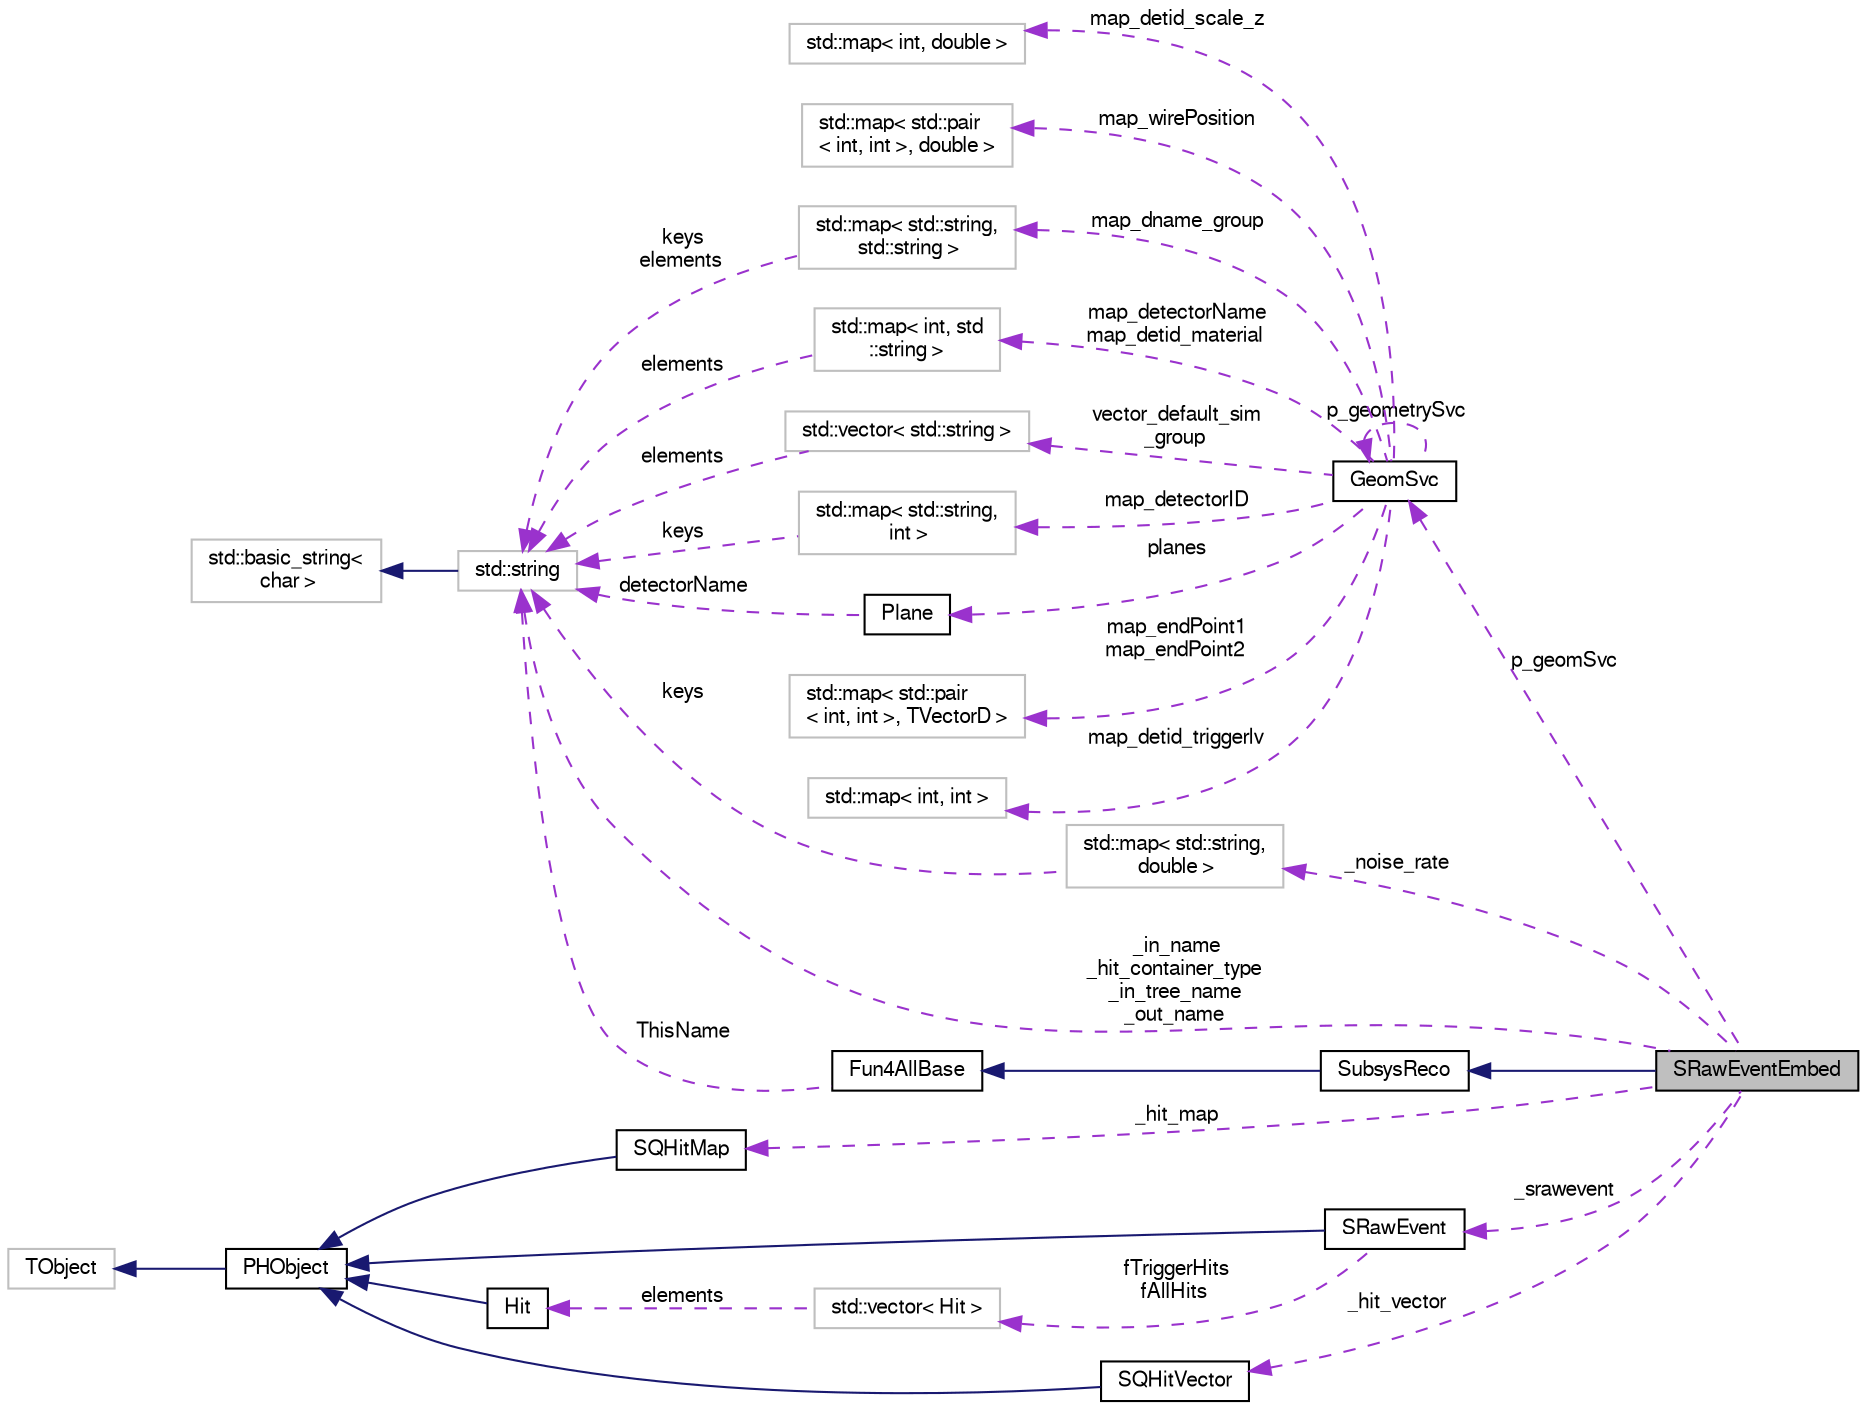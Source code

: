 digraph "SRawEventEmbed"
{
  bgcolor="transparent";
  edge [fontname="FreeSans",fontsize="10",labelfontname="FreeSans",labelfontsize="10"];
  node [fontname="FreeSans",fontsize="10",shape=record];
  rankdir="LR";
  Node1 [label="SRawEventEmbed",height=0.2,width=0.4,color="black", fillcolor="grey75", style="filled" fontcolor="black"];
  Node2 -> Node1 [dir="back",color="midnightblue",fontsize="10",style="solid",fontname="FreeSans"];
  Node2 [label="SubsysReco",height=0.2,width=0.4,color="black",URL="$d0/d32/classSubsysReco.html"];
  Node3 -> Node2 [dir="back",color="midnightblue",fontsize="10",style="solid",fontname="FreeSans"];
  Node3 [label="Fun4AllBase",height=0.2,width=0.4,color="black",URL="$d5/dec/classFun4AllBase.html"];
  Node4 -> Node3 [dir="back",color="darkorchid3",fontsize="10",style="dashed",label=" ThisName" ,fontname="FreeSans"];
  Node4 [label="std::string",height=0.2,width=0.4,color="grey75",tooltip="STL class. "];
  Node5 -> Node4 [dir="back",color="midnightblue",fontsize="10",style="solid",fontname="FreeSans"];
  Node5 [label="std::basic_string\<\l char \>",height=0.2,width=0.4,color="grey75",tooltip="STL class. "];
  Node6 -> Node1 [dir="back",color="darkorchid3",fontsize="10",style="dashed",label=" _hit_map" ,fontname="FreeSans"];
  Node6 [label="SQHitMap",height=0.2,width=0.4,color="black",URL="$d0/dac/classSQHitMap.html"];
  Node7 -> Node6 [dir="back",color="midnightblue",fontsize="10",style="solid",fontname="FreeSans"];
  Node7 [label="PHObject",height=0.2,width=0.4,color="black",URL="$d9/d24/classPHObject.html"];
  Node8 -> Node7 [dir="back",color="midnightblue",fontsize="10",style="solid",fontname="FreeSans"];
  Node8 [label="TObject",height=0.2,width=0.4,color="grey75"];
  Node9 -> Node1 [dir="back",color="darkorchid3",fontsize="10",style="dashed",label=" _hit_vector" ,fontname="FreeSans"];
  Node9 [label="SQHitVector",height=0.2,width=0.4,color="black",URL="$d9/dbc/classSQHitVector.html"];
  Node7 -> Node9 [dir="back",color="midnightblue",fontsize="10",style="solid",fontname="FreeSans"];
  Node10 -> Node1 [dir="back",color="darkorchid3",fontsize="10",style="dashed",label=" p_geomSvc" ,fontname="FreeSans"];
  Node10 [label="GeomSvc",height=0.2,width=0.4,color="black",URL="$d0/da0/classGeomSvc.html"];
  Node11 -> Node10 [dir="back",color="darkorchid3",fontsize="10",style="dashed",label=" map_detectorID" ,fontname="FreeSans"];
  Node11 [label="std::map\< std::string,\l int \>",height=0.2,width=0.4,color="grey75"];
  Node4 -> Node11 [dir="back",color="darkorchid3",fontsize="10",style="dashed",label=" keys" ,fontname="FreeSans"];
  Node12 -> Node10 [dir="back",color="darkorchid3",fontsize="10",style="dashed",label=" map_endPoint1\nmap_endPoint2" ,fontname="FreeSans"];
  Node12 [label="std::map\< std::pair\l\< int, int \>, TVectorD \>",height=0.2,width=0.4,color="grey75"];
  Node13 -> Node10 [dir="back",color="darkorchid3",fontsize="10",style="dashed",label=" map_detid_triggerlv" ,fontname="FreeSans"];
  Node13 [label="std::map\< int, int \>",height=0.2,width=0.4,color="grey75"];
  Node14 -> Node10 [dir="back",color="darkorchid3",fontsize="10",style="dashed",label=" map_detid_scale_z" ,fontname="FreeSans"];
  Node14 [label="std::map\< int, double \>",height=0.2,width=0.4,color="grey75"];
  Node15 -> Node10 [dir="back",color="darkorchid3",fontsize="10",style="dashed",label=" planes" ,fontname="FreeSans"];
  Node15 [label="Plane",height=0.2,width=0.4,color="black",URL="$dc/d90/classPlane.html"];
  Node4 -> Node15 [dir="back",color="darkorchid3",fontsize="10",style="dashed",label=" detectorName" ,fontname="FreeSans"];
  Node10 -> Node10 [dir="back",color="darkorchid3",fontsize="10",style="dashed",label=" p_geometrySvc" ,fontname="FreeSans"];
  Node16 -> Node10 [dir="back",color="darkorchid3",fontsize="10",style="dashed",label=" map_dname_group" ,fontname="FreeSans"];
  Node16 [label="std::map\< std::string,\l std::string \>",height=0.2,width=0.4,color="grey75"];
  Node4 -> Node16 [dir="back",color="darkorchid3",fontsize="10",style="dashed",label=" keys\nelements" ,fontname="FreeSans"];
  Node17 -> Node10 [dir="back",color="darkorchid3",fontsize="10",style="dashed",label=" map_wirePosition" ,fontname="FreeSans"];
  Node17 [label="std::map\< std::pair\l\< int, int \>, double \>",height=0.2,width=0.4,color="grey75"];
  Node18 -> Node10 [dir="back",color="darkorchid3",fontsize="10",style="dashed",label=" map_detectorName\nmap_detid_material" ,fontname="FreeSans"];
  Node18 [label="std::map\< int, std\l::string \>",height=0.2,width=0.4,color="grey75"];
  Node4 -> Node18 [dir="back",color="darkorchid3",fontsize="10",style="dashed",label=" elements" ,fontname="FreeSans"];
  Node19 -> Node10 [dir="back",color="darkorchid3",fontsize="10",style="dashed",label=" vector_default_sim\l_group" ,fontname="FreeSans"];
  Node19 [label="std::vector\< std::string \>",height=0.2,width=0.4,color="grey75"];
  Node4 -> Node19 [dir="back",color="darkorchid3",fontsize="10",style="dashed",label=" elements" ,fontname="FreeSans"];
  Node20 -> Node1 [dir="back",color="darkorchid3",fontsize="10",style="dashed",label=" _noise_rate" ,fontname="FreeSans"];
  Node20 [label="std::map\< std::string,\l double \>",height=0.2,width=0.4,color="grey75"];
  Node4 -> Node20 [dir="back",color="darkorchid3",fontsize="10",style="dashed",label=" keys" ,fontname="FreeSans"];
  Node4 -> Node1 [dir="back",color="darkorchid3",fontsize="10",style="dashed",label=" _in_name\n_hit_container_type\n_in_tree_name\n_out_name" ,fontname="FreeSans"];
  Node21 -> Node1 [dir="back",color="darkorchid3",fontsize="10",style="dashed",label=" _srawevent" ,fontname="FreeSans"];
  Node21 [label="SRawEvent",height=0.2,width=0.4,color="black",URL="$d5/d83/classSRawEvent.html"];
  Node7 -> Node21 [dir="back",color="midnightblue",fontsize="10",style="solid",fontname="FreeSans"];
  Node22 -> Node21 [dir="back",color="darkorchid3",fontsize="10",style="dashed",label=" fTriggerHits\nfAllHits" ,fontname="FreeSans"];
  Node22 [label="std::vector\< Hit \>",height=0.2,width=0.4,color="grey75"];
  Node23 -> Node22 [dir="back",color="darkorchid3",fontsize="10",style="dashed",label=" elements" ,fontname="FreeSans"];
  Node23 [label="Hit",height=0.2,width=0.4,color="black",URL="$d0/d88/classHit.html",tooltip="Definition of hit structure. "];
  Node7 -> Node23 [dir="back",color="midnightblue",fontsize="10",style="solid",fontname="FreeSans"];
}
